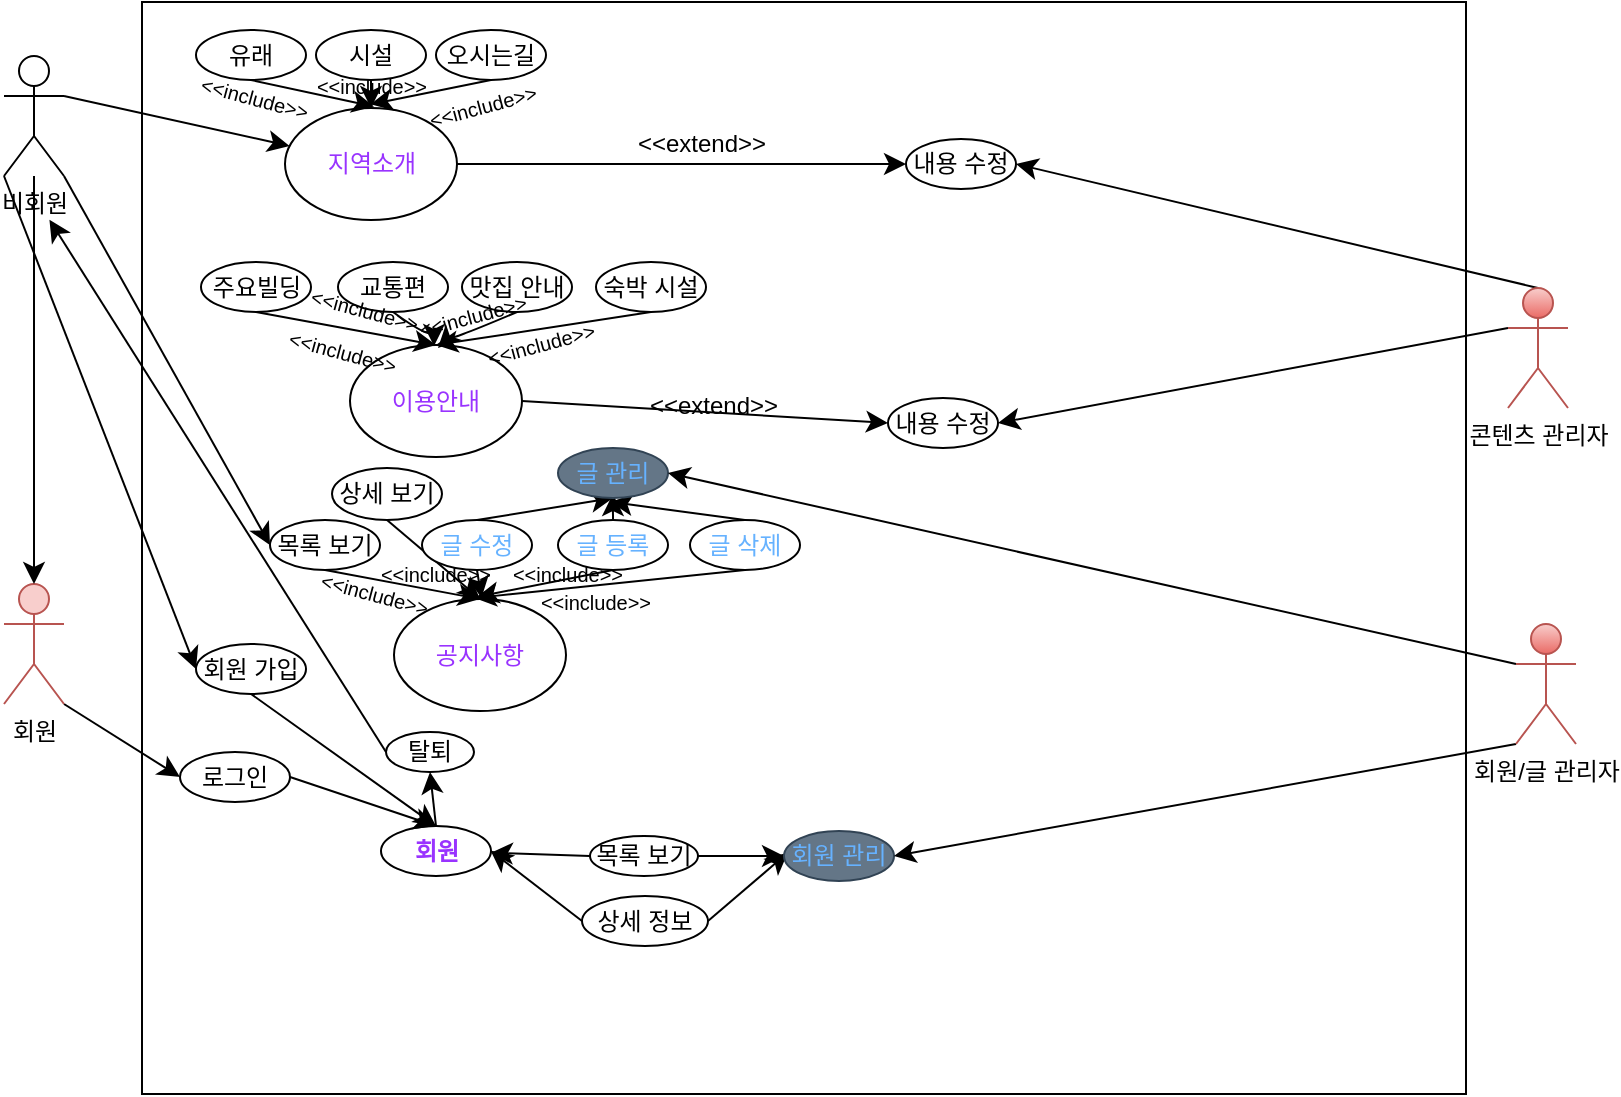 <mxfile version="24.0.2" type="device">
  <diagram name="페이지-1" id="FkduAMX99SF9ajgqJKrv">
    <mxGraphModel dx="819" dy="874" grid="0" gridSize="10" guides="1" tooltips="1" connect="1" arrows="1" fold="1" page="0" pageScale="1" pageWidth="827" pageHeight="1169" math="0" shadow="0">
      <root>
        <mxCell id="0" />
        <mxCell id="1" parent="0" />
        <mxCell id="dzO099pJJO6qJ7ruo-Gw-7" value="" style="rounded=0;whiteSpace=wrap;html=1;" vertex="1" parent="1">
          <mxGeometry x="241" y="-376" width="662" height="546" as="geometry" />
        </mxCell>
        <mxCell id="dzO099pJJO6qJ7ruo-Gw-69" style="edgeStyle=none;curved=1;rounded=0;orthogonalLoop=1;jettySize=auto;html=1;exitX=1;exitY=1;exitDx=0;exitDy=0;exitPerimeter=0;entryX=0;entryY=0.5;entryDx=0;entryDy=0;fontSize=12;startSize=8;endSize=8;" edge="1" parent="1" source="dzO099pJJO6qJ7ruo-Gw-4" target="dzO099pJJO6qJ7ruo-Gw-67">
          <mxGeometry relative="1" as="geometry" />
        </mxCell>
        <mxCell id="dzO099pJJO6qJ7ruo-Gw-4" value="회원" style="shape=umlActor;verticalLabelPosition=bottom;verticalAlign=top;html=1;outlineConnect=0;fillColor=#f8cecc;strokeColor=#b85450;" vertex="1" parent="1">
          <mxGeometry x="172" y="-85" width="30" height="60" as="geometry" />
        </mxCell>
        <mxCell id="dzO099pJJO6qJ7ruo-Gw-35" style="edgeStyle=none;curved=1;rounded=0;orthogonalLoop=1;jettySize=auto;html=1;exitX=1;exitY=0.333;exitDx=0;exitDy=0;exitPerimeter=0;fontSize=12;startSize=8;endSize=8;" edge="1" parent="1" source="dzO099pJJO6qJ7ruo-Gw-5" target="dzO099pJJO6qJ7ruo-Gw-9">
          <mxGeometry relative="1" as="geometry" />
        </mxCell>
        <mxCell id="dzO099pJJO6qJ7ruo-Gw-62" style="edgeStyle=none;curved=1;rounded=0;orthogonalLoop=1;jettySize=auto;html=1;exitX=1;exitY=1;exitDx=0;exitDy=0;exitPerimeter=0;entryX=0;entryY=0.5;entryDx=0;entryDy=0;fontSize=12;startSize=8;endSize=8;" edge="1" parent="1" source="dzO099pJJO6qJ7ruo-Gw-5" target="dzO099pJJO6qJ7ruo-Gw-61">
          <mxGeometry relative="1" as="geometry" />
        </mxCell>
        <mxCell id="dzO099pJJO6qJ7ruo-Gw-64" style="edgeStyle=none;curved=1;rounded=0;orthogonalLoop=1;jettySize=auto;html=1;fontSize=12;startSize=8;endSize=8;" edge="1" parent="1" source="dzO099pJJO6qJ7ruo-Gw-5" target="dzO099pJJO6qJ7ruo-Gw-4">
          <mxGeometry relative="1" as="geometry" />
        </mxCell>
        <mxCell id="dzO099pJJO6qJ7ruo-Gw-68" style="edgeStyle=none;curved=1;rounded=0;orthogonalLoop=1;jettySize=auto;html=1;exitX=0;exitY=1;exitDx=0;exitDy=0;exitPerimeter=0;entryX=0;entryY=0.5;entryDx=0;entryDy=0;fontSize=12;startSize=8;endSize=8;" edge="1" parent="1" source="dzO099pJJO6qJ7ruo-Gw-5" target="dzO099pJJO6qJ7ruo-Gw-66">
          <mxGeometry relative="1" as="geometry" />
        </mxCell>
        <mxCell id="dzO099pJJO6qJ7ruo-Gw-5" value="비회원" style="shape=umlActor;verticalLabelPosition=bottom;verticalAlign=top;html=1;outlineConnect=0;" vertex="1" parent="1">
          <mxGeometry x="172" y="-349" width="30" height="60" as="geometry" />
        </mxCell>
        <mxCell id="dzO099pJJO6qJ7ruo-Gw-25" style="edgeStyle=none;curved=1;rounded=0;orthogonalLoop=1;jettySize=auto;html=1;exitX=0.5;exitY=0;exitDx=0;exitDy=0;exitPerimeter=0;entryX=1;entryY=0.5;entryDx=0;entryDy=0;fontSize=12;startSize=8;endSize=8;" edge="1" parent="1" source="dzO099pJJO6qJ7ruo-Gw-8" target="dzO099pJJO6qJ7ruo-Gw-24">
          <mxGeometry relative="1" as="geometry" />
        </mxCell>
        <mxCell id="dzO099pJJO6qJ7ruo-Gw-55" style="edgeStyle=none;curved=1;rounded=0;orthogonalLoop=1;jettySize=auto;html=1;exitX=0;exitY=0.333;exitDx=0;exitDy=0;exitPerimeter=0;entryX=1;entryY=0.5;entryDx=0;entryDy=0;fontSize=12;startSize=8;endSize=8;" edge="1" parent="1" source="dzO099pJJO6qJ7ruo-Gw-8" target="dzO099pJJO6qJ7ruo-Gw-51">
          <mxGeometry relative="1" as="geometry" />
        </mxCell>
        <mxCell id="dzO099pJJO6qJ7ruo-Gw-8" value="콘텐츠 관리자&lt;div&gt;&lt;br&gt;&lt;/div&gt;" style="shape=umlActor;verticalLabelPosition=bottom;verticalAlign=top;html=1;outlineConnect=0;fillColor=#f8cecc;strokeColor=#b85450;gradientColor=#ea6b66;" vertex="1" parent="1">
          <mxGeometry x="924" y="-233" width="30" height="60" as="geometry" />
        </mxCell>
        <mxCell id="dzO099pJJO6qJ7ruo-Gw-28" style="edgeStyle=none;curved=1;rounded=0;orthogonalLoop=1;jettySize=auto;html=1;exitX=1;exitY=0.5;exitDx=0;exitDy=0;fontSize=12;startSize=8;endSize=8;" edge="1" parent="1" source="dzO099pJJO6qJ7ruo-Gw-9" target="dzO099pJJO6qJ7ruo-Gw-24">
          <mxGeometry relative="1" as="geometry" />
        </mxCell>
        <mxCell id="dzO099pJJO6qJ7ruo-Gw-9" value="&lt;font color=&quot;#9933ff&quot;&gt;지역소개&lt;/font&gt;" style="ellipse;whiteSpace=wrap;html=1;" vertex="1" parent="1">
          <mxGeometry x="312.5" y="-323" width="86" height="56" as="geometry" />
        </mxCell>
        <mxCell id="dzO099pJJO6qJ7ruo-Gw-18" style="edgeStyle=none;curved=1;rounded=0;orthogonalLoop=1;jettySize=auto;html=1;exitX=0.5;exitY=1;exitDx=0;exitDy=0;fontSize=12;startSize=8;endSize=8;" edge="1" parent="1" source="dzO099pJJO6qJ7ruo-Gw-10">
          <mxGeometry relative="1" as="geometry">
            <mxPoint x="357" y="-323.714" as="targetPoint" />
          </mxGeometry>
        </mxCell>
        <mxCell id="dzO099pJJO6qJ7ruo-Gw-10" value="유래" style="ellipse;whiteSpace=wrap;html=1;" vertex="1" parent="1">
          <mxGeometry x="268" y="-362" width="55" height="25" as="geometry" />
        </mxCell>
        <mxCell id="dzO099pJJO6qJ7ruo-Gw-16" style="edgeStyle=none;curved=1;rounded=0;orthogonalLoop=1;jettySize=auto;html=1;exitX=0.5;exitY=1;exitDx=0;exitDy=0;entryX=0.5;entryY=0;entryDx=0;entryDy=0;fontSize=12;startSize=8;endSize=8;" edge="1" parent="1" source="dzO099pJJO6qJ7ruo-Gw-14" target="dzO099pJJO6qJ7ruo-Gw-9">
          <mxGeometry relative="1" as="geometry" />
        </mxCell>
        <mxCell id="dzO099pJJO6qJ7ruo-Gw-14" value="시설" style="ellipse;whiteSpace=wrap;html=1;" vertex="1" parent="1">
          <mxGeometry x="328" y="-362" width="55" height="25" as="geometry" />
        </mxCell>
        <mxCell id="dzO099pJJO6qJ7ruo-Gw-17" style="edgeStyle=none;curved=1;rounded=0;orthogonalLoop=1;jettySize=auto;html=1;exitX=0.5;exitY=1;exitDx=0;exitDy=0;fontSize=12;startSize=8;endSize=8;" edge="1" parent="1" source="dzO099pJJO6qJ7ruo-Gw-15">
          <mxGeometry relative="1" as="geometry">
            <mxPoint x="355.286" y="-324.857" as="targetPoint" />
          </mxGeometry>
        </mxCell>
        <mxCell id="dzO099pJJO6qJ7ruo-Gw-15" value="오시는길" style="ellipse;whiteSpace=wrap;html=1;" vertex="1" parent="1">
          <mxGeometry x="388" y="-362" width="55" height="25" as="geometry" />
        </mxCell>
        <mxCell id="dzO099pJJO6qJ7ruo-Gw-20" value="&lt;font style=&quot;font-size: 10px;&quot;&gt;&amp;lt;&amp;lt;include&amp;gt;&amp;gt;&lt;/font&gt;" style="text;html=1;align=center;verticalAlign=middle;whiteSpace=wrap;rounded=0;fontSize=16;rotation=15;" vertex="1" parent="1">
          <mxGeometry x="273" y="-333" width="50" height="6" as="geometry" />
        </mxCell>
        <mxCell id="dzO099pJJO6qJ7ruo-Gw-21" style="edgeStyle=none;curved=1;rounded=0;orthogonalLoop=1;jettySize=auto;html=1;entryX=1;entryY=0.75;entryDx=0;entryDy=0;fontSize=12;startSize=8;endSize=8;" edge="1" parent="1" source="dzO099pJJO6qJ7ruo-Gw-20" target="dzO099pJJO6qJ7ruo-Gw-20">
          <mxGeometry relative="1" as="geometry" />
        </mxCell>
        <mxCell id="dzO099pJJO6qJ7ruo-Gw-22" value="&lt;font style=&quot;font-size: 10px;&quot;&gt;&amp;lt;&amp;lt;include&amp;gt;&amp;gt;&lt;/font&gt;" style="text;html=1;align=center;verticalAlign=middle;whiteSpace=wrap;rounded=0;fontSize=16;rotation=-15;" vertex="1" parent="1">
          <mxGeometry x="386" y="-329" width="50" height="6" as="geometry" />
        </mxCell>
        <mxCell id="dzO099pJJO6qJ7ruo-Gw-23" value="&lt;font style=&quot;font-size: 10px;&quot;&gt;&amp;lt;&amp;lt;include&amp;gt;&amp;gt;&lt;/font&gt;" style="text;html=1;align=center;verticalAlign=middle;whiteSpace=wrap;rounded=0;fontSize=16;rotation=0;" vertex="1" parent="1">
          <mxGeometry x="330.5" y="-339" width="50" height="6" as="geometry" />
        </mxCell>
        <mxCell id="dzO099pJJO6qJ7ruo-Gw-24" value="내용 수정" style="ellipse;whiteSpace=wrap;html=1;" vertex="1" parent="1">
          <mxGeometry x="623" y="-307.5" width="55" height="25" as="geometry" />
        </mxCell>
        <mxCell id="dzO099pJJO6qJ7ruo-Gw-26" style="edgeStyle=none;curved=1;rounded=0;orthogonalLoop=1;jettySize=auto;html=1;exitX=1;exitY=0.5;exitDx=0;exitDy=0;fontSize=12;startSize=8;endSize=8;" edge="1" parent="1" source="dzO099pJJO6qJ7ruo-Gw-9" target="dzO099pJJO6qJ7ruo-Gw-9">
          <mxGeometry relative="1" as="geometry" />
        </mxCell>
        <mxCell id="dzO099pJJO6qJ7ruo-Gw-52" style="edgeStyle=none;curved=1;rounded=0;orthogonalLoop=1;jettySize=auto;html=1;exitX=1;exitY=0.5;exitDx=0;exitDy=0;entryX=0;entryY=0.5;entryDx=0;entryDy=0;fontSize=12;startSize=8;endSize=8;" edge="1" parent="1" source="dzO099pJJO6qJ7ruo-Gw-34" target="dzO099pJJO6qJ7ruo-Gw-51">
          <mxGeometry relative="1" as="geometry" />
        </mxCell>
        <mxCell id="dzO099pJJO6qJ7ruo-Gw-34" value="&lt;font color=&quot;#9933ff&quot;&gt;이용안내&lt;/font&gt;" style="ellipse;whiteSpace=wrap;html=1;" vertex="1" parent="1">
          <mxGeometry x="345" y="-204.5" width="86" height="56" as="geometry" />
        </mxCell>
        <mxCell id="dzO099pJJO6qJ7ruo-Gw-40" style="edgeStyle=none;curved=1;rounded=0;orthogonalLoop=1;jettySize=auto;html=1;exitX=0.5;exitY=1;exitDx=0;exitDy=0;entryX=0.5;entryY=0;entryDx=0;entryDy=0;fontSize=12;startSize=8;endSize=8;" edge="1" parent="1" source="dzO099pJJO6qJ7ruo-Gw-36" target="dzO099pJJO6qJ7ruo-Gw-34">
          <mxGeometry relative="1" as="geometry" />
        </mxCell>
        <mxCell id="dzO099pJJO6qJ7ruo-Gw-36" value="주요빌딩" style="ellipse;whiteSpace=wrap;html=1;" vertex="1" parent="1">
          <mxGeometry x="270.5" y="-246" width="55" height="25" as="geometry" />
        </mxCell>
        <mxCell id="dzO099pJJO6qJ7ruo-Gw-41" style="edgeStyle=none;curved=1;rounded=0;orthogonalLoop=1;jettySize=auto;html=1;exitX=0.5;exitY=1;exitDx=0;exitDy=0;fontSize=12;startSize=8;endSize=8;" edge="1" parent="1" source="dzO099pJJO6qJ7ruo-Gw-37">
          <mxGeometry relative="1" as="geometry">
            <mxPoint x="387" y="-204" as="targetPoint" />
            <Array as="points">
              <mxPoint x="387" y="-206" />
            </Array>
          </mxGeometry>
        </mxCell>
        <mxCell id="dzO099pJJO6qJ7ruo-Gw-37" value="교통편" style="ellipse;whiteSpace=wrap;html=1;" vertex="1" parent="1">
          <mxGeometry x="339" y="-246" width="55" height="25" as="geometry" />
        </mxCell>
        <mxCell id="dzO099pJJO6qJ7ruo-Gw-42" style="edgeStyle=none;curved=1;rounded=0;orthogonalLoop=1;jettySize=auto;html=1;exitX=0.5;exitY=1;exitDx=0;exitDy=0;fontSize=12;startSize=8;endSize=8;" edge="1" parent="1" source="dzO099pJJO6qJ7ruo-Gw-38">
          <mxGeometry relative="1" as="geometry">
            <mxPoint x="389" y="-203" as="targetPoint" />
            <Array as="points">
              <mxPoint x="391" y="-205" />
            </Array>
          </mxGeometry>
        </mxCell>
        <mxCell id="dzO099pJJO6qJ7ruo-Gw-38" value="맛집 안내" style="ellipse;whiteSpace=wrap;html=1;" vertex="1" parent="1">
          <mxGeometry x="401" y="-246" width="55" height="25" as="geometry" />
        </mxCell>
        <mxCell id="dzO099pJJO6qJ7ruo-Gw-43" style="edgeStyle=none;curved=1;rounded=0;orthogonalLoop=1;jettySize=auto;html=1;exitX=0.5;exitY=1;exitDx=0;exitDy=0;entryX=0.5;entryY=0;entryDx=0;entryDy=0;fontSize=12;startSize=8;endSize=8;" edge="1" parent="1" source="dzO099pJJO6qJ7ruo-Gw-39" target="dzO099pJJO6qJ7ruo-Gw-34">
          <mxGeometry relative="1" as="geometry" />
        </mxCell>
        <mxCell id="dzO099pJJO6qJ7ruo-Gw-39" value="숙박 시설" style="ellipse;whiteSpace=wrap;html=1;" vertex="1" parent="1">
          <mxGeometry x="468" y="-246" width="55" height="25" as="geometry" />
        </mxCell>
        <mxCell id="dzO099pJJO6qJ7ruo-Gw-44" value="&lt;font style=&quot;font-size: 12px;&quot;&gt;&amp;lt;&amp;lt;extend&amp;gt;&amp;gt;&lt;/font&gt;" style="text;html=1;align=center;verticalAlign=middle;whiteSpace=wrap;rounded=0;fontSize=16;" vertex="1" parent="1">
          <mxGeometry x="491" y="-316" width="60" height="17" as="geometry" />
        </mxCell>
        <mxCell id="dzO099pJJO6qJ7ruo-Gw-46" value="&lt;font style=&quot;font-size: 10px;&quot;&gt;&amp;lt;&amp;lt;include&amp;gt;&amp;gt;&lt;/font&gt;" style="text;html=1;align=center;verticalAlign=middle;whiteSpace=wrap;rounded=0;fontSize=16;rotation=-15;" vertex="1" parent="1">
          <mxGeometry x="380.5" y="-224" width="50" height="6" as="geometry" />
        </mxCell>
        <mxCell id="dzO099pJJO6qJ7ruo-Gw-47" value="&lt;font style=&quot;font-size: 10px;&quot;&gt;&amp;lt;&amp;lt;include&amp;gt;&amp;gt;&lt;/font&gt;" style="text;html=1;align=center;verticalAlign=middle;whiteSpace=wrap;rounded=0;fontSize=16;rotation=15;" vertex="1" parent="1">
          <mxGeometry x="328" y="-227" width="50" height="6" as="geometry" />
        </mxCell>
        <mxCell id="dzO099pJJO6qJ7ruo-Gw-48" value="&lt;font style=&quot;font-size: 10px;&quot;&gt;&amp;lt;&amp;lt;include&amp;gt;&amp;gt;&lt;/font&gt;" style="text;html=1;align=center;verticalAlign=middle;whiteSpace=wrap;rounded=0;fontSize=16;rotation=15;" vertex="1" parent="1">
          <mxGeometry x="317" y="-206" width="50" height="6" as="geometry" />
        </mxCell>
        <mxCell id="dzO099pJJO6qJ7ruo-Gw-50" value="&lt;font style=&quot;font-size: 10px;&quot;&gt;&amp;lt;&amp;lt;include&amp;gt;&amp;gt;&lt;/font&gt;" style="text;html=1;align=center;verticalAlign=middle;whiteSpace=wrap;rounded=0;fontSize=16;rotation=-15;" vertex="1" parent="1">
          <mxGeometry x="415" y="-210.5" width="50" height="6" as="geometry" />
        </mxCell>
        <mxCell id="dzO099pJJO6qJ7ruo-Gw-51" value="내용 수정" style="ellipse;whiteSpace=wrap;html=1;" vertex="1" parent="1">
          <mxGeometry x="614" y="-178" width="55" height="25" as="geometry" />
        </mxCell>
        <mxCell id="dzO099pJJO6qJ7ruo-Gw-53" value="&lt;font style=&quot;font-size: 12px;&quot;&gt;&amp;lt;&amp;lt;extend&amp;gt;&amp;gt;&lt;/font&gt;" style="text;html=1;align=center;verticalAlign=middle;whiteSpace=wrap;rounded=0;fontSize=16;" vertex="1" parent="1">
          <mxGeometry x="497" y="-185" width="60" height="17" as="geometry" />
        </mxCell>
        <mxCell id="dzO099pJJO6qJ7ruo-Gw-56" value="&lt;font color=&quot;#9933ff&quot;&gt;공지사항&lt;/font&gt;" style="ellipse;whiteSpace=wrap;html=1;" vertex="1" parent="1">
          <mxGeometry x="367" y="-77.5" width="86" height="56" as="geometry" />
        </mxCell>
        <mxCell id="dzO099pJJO6qJ7ruo-Gw-74" style="edgeStyle=none;curved=1;rounded=0;orthogonalLoop=1;jettySize=auto;html=1;exitX=0.5;exitY=1;exitDx=0;exitDy=0;entryX=0.5;entryY=0;entryDx=0;entryDy=0;fontSize=12;startSize=8;endSize=8;" edge="1" parent="1" source="dzO099pJJO6qJ7ruo-Gw-61" target="dzO099pJJO6qJ7ruo-Gw-56">
          <mxGeometry relative="1" as="geometry" />
        </mxCell>
        <mxCell id="dzO099pJJO6qJ7ruo-Gw-61" value="목록 보기" style="ellipse;whiteSpace=wrap;html=1;" vertex="1" parent="1">
          <mxGeometry x="305" y="-117" width="55" height="25" as="geometry" />
        </mxCell>
        <mxCell id="dzO099pJJO6qJ7ruo-Gw-90" style="edgeStyle=none;curved=1;rounded=0;orthogonalLoop=1;jettySize=auto;html=1;exitX=0.5;exitY=1;exitDx=0;exitDy=0;entryX=0.5;entryY=0;entryDx=0;entryDy=0;fontSize=12;startSize=8;endSize=8;" edge="1" parent="1" source="dzO099pJJO6qJ7ruo-Gw-63" target="dzO099pJJO6qJ7ruo-Gw-56">
          <mxGeometry relative="1" as="geometry" />
        </mxCell>
        <mxCell id="dzO099pJJO6qJ7ruo-Gw-63" value="상세 보기" style="ellipse;whiteSpace=wrap;html=1;" vertex="1" parent="1">
          <mxGeometry x="336" y="-143" width="55" height="26" as="geometry" />
        </mxCell>
        <mxCell id="dzO099pJJO6qJ7ruo-Gw-94" style="edgeStyle=none;curved=1;rounded=0;orthogonalLoop=1;jettySize=auto;html=1;exitX=0.5;exitY=0;exitDx=0;exitDy=0;entryX=0.5;entryY=1;entryDx=0;entryDy=0;fontSize=12;startSize=8;endSize=8;" edge="1" parent="1" source="dzO099pJJO6qJ7ruo-Gw-65" target="dzO099pJJO6qJ7ruo-Gw-93">
          <mxGeometry relative="1" as="geometry" />
        </mxCell>
        <mxCell id="dzO099pJJO6qJ7ruo-Gw-65" value="&lt;b&gt;&lt;font color=&quot;#9933ff&quot;&gt;회원&lt;/font&gt;&lt;/b&gt;" style="ellipse;whiteSpace=wrap;html=1;" vertex="1" parent="1">
          <mxGeometry x="360.5" y="36" width="55" height="25" as="geometry" />
        </mxCell>
        <mxCell id="dzO099pJJO6qJ7ruo-Gw-89" style="edgeStyle=none;curved=1;rounded=0;orthogonalLoop=1;jettySize=auto;html=1;exitX=0.5;exitY=1;exitDx=0;exitDy=0;entryX=0.5;entryY=0;entryDx=0;entryDy=0;fontSize=12;startSize=8;endSize=8;" edge="1" parent="1" source="dzO099pJJO6qJ7ruo-Gw-66" target="dzO099pJJO6qJ7ruo-Gw-65">
          <mxGeometry relative="1" as="geometry" />
        </mxCell>
        <mxCell id="dzO099pJJO6qJ7ruo-Gw-66" value="회원 가입" style="ellipse;whiteSpace=wrap;html=1;" vertex="1" parent="1">
          <mxGeometry x="268" y="-55" width="55" height="25" as="geometry" />
        </mxCell>
        <mxCell id="dzO099pJJO6qJ7ruo-Gw-91" style="edgeStyle=none;curved=1;rounded=0;orthogonalLoop=1;jettySize=auto;html=1;exitX=1;exitY=0.5;exitDx=0;exitDy=0;entryX=0.5;entryY=0;entryDx=0;entryDy=0;fontSize=12;startSize=8;endSize=8;" edge="1" parent="1" source="dzO099pJJO6qJ7ruo-Gw-67" target="dzO099pJJO6qJ7ruo-Gw-65">
          <mxGeometry relative="1" as="geometry" />
        </mxCell>
        <mxCell id="dzO099pJJO6qJ7ruo-Gw-67" value="로그인" style="ellipse;whiteSpace=wrap;html=1;" vertex="1" parent="1">
          <mxGeometry x="260" y="-1" width="55" height="25" as="geometry" />
        </mxCell>
        <mxCell id="dzO099pJJO6qJ7ruo-Gw-75" style="edgeStyle=none;curved=1;rounded=0;orthogonalLoop=1;jettySize=auto;html=1;exitX=0.5;exitY=1;exitDx=0;exitDy=0;fontSize=12;startSize=8;endSize=8;" edge="1" parent="1" source="dzO099pJJO6qJ7ruo-Gw-71">
          <mxGeometry relative="1" as="geometry">
            <mxPoint x="410.714" y="-78" as="targetPoint" />
          </mxGeometry>
        </mxCell>
        <mxCell id="dzO099pJJO6qJ7ruo-Gw-85" style="edgeStyle=none;curved=1;rounded=0;orthogonalLoop=1;jettySize=auto;html=1;exitX=0.5;exitY=0;exitDx=0;exitDy=0;entryX=0.5;entryY=1;entryDx=0;entryDy=0;fontSize=12;startSize=8;endSize=8;" edge="1" parent="1" source="dzO099pJJO6qJ7ruo-Gw-71" target="dzO099pJJO6qJ7ruo-Gw-84">
          <mxGeometry relative="1" as="geometry" />
        </mxCell>
        <mxCell id="dzO099pJJO6qJ7ruo-Gw-71" value="&lt;font color=&quot;#66b2ff&quot;&gt;글 수정&lt;/font&gt;" style="ellipse;whiteSpace=wrap;html=1;" vertex="1" parent="1">
          <mxGeometry x="381" y="-117" width="55" height="25" as="geometry" />
        </mxCell>
        <mxCell id="dzO099pJJO6qJ7ruo-Gw-76" style="edgeStyle=none;curved=1;rounded=0;orthogonalLoop=1;jettySize=auto;html=1;exitX=0.5;exitY=1;exitDx=0;exitDy=0;fontSize=12;startSize=8;endSize=8;" edge="1" parent="1" source="dzO099pJJO6qJ7ruo-Gw-72">
          <mxGeometry relative="1" as="geometry">
            <mxPoint x="408.429" y="-78.571" as="targetPoint" />
          </mxGeometry>
        </mxCell>
        <mxCell id="dzO099pJJO6qJ7ruo-Gw-86" style="edgeStyle=none;curved=1;rounded=0;orthogonalLoop=1;jettySize=auto;html=1;exitX=0.5;exitY=0;exitDx=0;exitDy=0;fontSize=12;startSize=8;endSize=8;" edge="1" parent="1" source="dzO099pJJO6qJ7ruo-Gw-72">
          <mxGeometry relative="1" as="geometry">
            <mxPoint x="476.429" y="-130" as="targetPoint" />
          </mxGeometry>
        </mxCell>
        <mxCell id="dzO099pJJO6qJ7ruo-Gw-72" value="&lt;font color=&quot;#66b2ff&quot;&gt;글 등록&lt;/font&gt;" style="ellipse;whiteSpace=wrap;html=1;" vertex="1" parent="1">
          <mxGeometry x="449" y="-117" width="55" height="25" as="geometry" />
        </mxCell>
        <mxCell id="dzO099pJJO6qJ7ruo-Gw-77" style="edgeStyle=none;curved=1;rounded=0;orthogonalLoop=1;jettySize=auto;html=1;exitX=0.5;exitY=1;exitDx=0;exitDy=0;fontSize=12;startSize=8;endSize=8;" edge="1" parent="1" source="dzO099pJJO6qJ7ruo-Gw-73">
          <mxGeometry relative="1" as="geometry">
            <mxPoint x="407.286" y="-78" as="targetPoint" />
          </mxGeometry>
        </mxCell>
        <mxCell id="dzO099pJJO6qJ7ruo-Gw-87" style="edgeStyle=none;curved=1;rounded=0;orthogonalLoop=1;jettySize=auto;html=1;exitX=0.5;exitY=0;exitDx=0;exitDy=0;fontSize=12;startSize=8;endSize=8;" edge="1" parent="1" source="dzO099pJJO6qJ7ruo-Gw-73">
          <mxGeometry relative="1" as="geometry">
            <mxPoint x="475.286" y="-126" as="targetPoint" />
          </mxGeometry>
        </mxCell>
        <mxCell id="dzO099pJJO6qJ7ruo-Gw-73" value="&lt;font color=&quot;#66b2ff&quot;&gt;글 삭제&lt;/font&gt;" style="ellipse;whiteSpace=wrap;html=1;" vertex="1" parent="1">
          <mxGeometry x="515" y="-117" width="55" height="25" as="geometry" />
        </mxCell>
        <mxCell id="dzO099pJJO6qJ7ruo-Gw-78" value="&lt;font style=&quot;font-size: 10px;&quot;&gt;&amp;lt;&amp;lt;include&amp;gt;&amp;gt;&lt;/font&gt;" style="text;html=1;align=center;verticalAlign=middle;whiteSpace=wrap;rounded=0;fontSize=16;rotation=0;" vertex="1" parent="1">
          <mxGeometry x="443" y="-81" width="50" height="6" as="geometry" />
        </mxCell>
        <mxCell id="dzO099pJJO6qJ7ruo-Gw-79" value="&lt;font style=&quot;font-size: 10px;&quot;&gt;&amp;lt;&amp;lt;include&amp;gt;&amp;gt;&lt;/font&gt;" style="text;html=1;align=center;verticalAlign=middle;whiteSpace=wrap;rounded=0;fontSize=16;rotation=0;" vertex="1" parent="1">
          <mxGeometry x="429" y="-95" width="50" height="6" as="geometry" />
        </mxCell>
        <mxCell id="dzO099pJJO6qJ7ruo-Gw-80" value="&lt;font style=&quot;font-size: 10px;&quot;&gt;&amp;lt;&amp;lt;include&amp;gt;&amp;gt;&lt;/font&gt;" style="text;html=1;align=center;verticalAlign=middle;whiteSpace=wrap;rounded=0;fontSize=16;rotation=0;" vertex="1" parent="1">
          <mxGeometry x="363" y="-95" width="50" height="6" as="geometry" />
        </mxCell>
        <mxCell id="dzO099pJJO6qJ7ruo-Gw-81" value="&lt;font style=&quot;font-size: 10px;&quot;&gt;&amp;lt;&amp;lt;include&amp;gt;&amp;gt;&lt;/font&gt;" style="text;html=1;align=center;verticalAlign=middle;whiteSpace=wrap;rounded=0;fontSize=16;rotation=15;" vertex="1" parent="1">
          <mxGeometry x="333" y="-85" width="50" height="6" as="geometry" />
        </mxCell>
        <mxCell id="dzO099pJJO6qJ7ruo-Gw-84" value="&lt;font color=&quot;#66b2ff&quot;&gt;글 관리&lt;/font&gt;" style="ellipse;whiteSpace=wrap;html=1;fillColor=#647687;strokeColor=#314354;fontColor=#ffffff;" vertex="1" parent="1">
          <mxGeometry x="449" y="-153" width="55" height="25" as="geometry" />
        </mxCell>
        <mxCell id="dzO099pJJO6qJ7ruo-Gw-96" style="edgeStyle=none;curved=1;rounded=0;orthogonalLoop=1;jettySize=auto;html=1;exitX=0;exitY=0.5;exitDx=0;exitDy=0;fontSize=12;startSize=8;endSize=8;" edge="1" parent="1" source="dzO099pJJO6qJ7ruo-Gw-93">
          <mxGeometry relative="1" as="geometry">
            <mxPoint x="194.714" y="-267.143" as="targetPoint" />
          </mxGeometry>
        </mxCell>
        <mxCell id="dzO099pJJO6qJ7ruo-Gw-93" value="탈퇴" style="ellipse;whiteSpace=wrap;html=1;" vertex="1" parent="1">
          <mxGeometry x="363" y="-11" width="44" height="20" as="geometry" />
        </mxCell>
        <mxCell id="dzO099pJJO6qJ7ruo-Gw-102" style="edgeStyle=none;curved=1;rounded=0;orthogonalLoop=1;jettySize=auto;html=1;exitX=1;exitY=0.5;exitDx=0;exitDy=0;fontSize=12;startSize=8;endSize=8;" edge="1" parent="1" source="dzO099pJJO6qJ7ruo-Gw-97" target="dzO099pJJO6qJ7ruo-Gw-101">
          <mxGeometry relative="1" as="geometry" />
        </mxCell>
        <mxCell id="dzO099pJJO6qJ7ruo-Gw-104" style="edgeStyle=none;curved=1;rounded=0;orthogonalLoop=1;jettySize=auto;html=1;exitX=0;exitY=0.5;exitDx=0;exitDy=0;fontSize=12;startSize=8;endSize=8;" edge="1" parent="1" source="dzO099pJJO6qJ7ruo-Gw-97" target="dzO099pJJO6qJ7ruo-Gw-65">
          <mxGeometry relative="1" as="geometry" />
        </mxCell>
        <mxCell id="dzO099pJJO6qJ7ruo-Gw-97" value="목록 보기" style="ellipse;whiteSpace=wrap;html=1;" vertex="1" parent="1">
          <mxGeometry x="465" y="41" width="54" height="20" as="geometry" />
        </mxCell>
        <mxCell id="dzO099pJJO6qJ7ruo-Gw-103" style="edgeStyle=none;curved=1;rounded=0;orthogonalLoop=1;jettySize=auto;html=1;exitX=1;exitY=0.5;exitDx=0;exitDy=0;fontSize=12;startSize=8;endSize=8;" edge="1" parent="1" source="dzO099pJJO6qJ7ruo-Gw-98">
          <mxGeometry relative="1" as="geometry">
            <mxPoint x="563.857" y="49.429" as="targetPoint" />
          </mxGeometry>
        </mxCell>
        <mxCell id="dzO099pJJO6qJ7ruo-Gw-105" style="edgeStyle=none;curved=1;rounded=0;orthogonalLoop=1;jettySize=auto;html=1;exitX=0;exitY=0.5;exitDx=0;exitDy=0;fontSize=12;startSize=8;endSize=8;" edge="1" parent="1" source="dzO099pJJO6qJ7ruo-Gw-98">
          <mxGeometry relative="1" as="geometry">
            <mxPoint x="415.286" y="48.286" as="targetPoint" />
          </mxGeometry>
        </mxCell>
        <mxCell id="dzO099pJJO6qJ7ruo-Gw-98" value="상세 정보" style="ellipse;whiteSpace=wrap;html=1;" vertex="1" parent="1">
          <mxGeometry x="461" y="71" width="63" height="25" as="geometry" />
        </mxCell>
        <mxCell id="dzO099pJJO6qJ7ruo-Gw-101" value="&lt;font color=&quot;#66b2ff&quot;&gt;회원 관리&lt;/font&gt;" style="ellipse;whiteSpace=wrap;html=1;fillColor=#647687;strokeColor=#314354;fontColor=#ffffff;" vertex="1" parent="1">
          <mxGeometry x="562" y="38.5" width="55" height="25" as="geometry" />
        </mxCell>
        <mxCell id="dzO099pJJO6qJ7ruo-Gw-108" style="edgeStyle=none;curved=1;rounded=0;orthogonalLoop=1;jettySize=auto;html=1;exitX=0;exitY=0.333;exitDx=0;exitDy=0;exitPerimeter=0;entryX=1;entryY=0.5;entryDx=0;entryDy=0;fontSize=12;startSize=8;endSize=8;" edge="1" parent="1" source="dzO099pJJO6qJ7ruo-Gw-107" target="dzO099pJJO6qJ7ruo-Gw-84">
          <mxGeometry relative="1" as="geometry" />
        </mxCell>
        <mxCell id="dzO099pJJO6qJ7ruo-Gw-109" style="edgeStyle=none;curved=1;rounded=0;orthogonalLoop=1;jettySize=auto;html=1;exitX=0;exitY=1;exitDx=0;exitDy=0;exitPerimeter=0;entryX=1;entryY=0.5;entryDx=0;entryDy=0;fontSize=12;startSize=8;endSize=8;" edge="1" parent="1" source="dzO099pJJO6qJ7ruo-Gw-107" target="dzO099pJJO6qJ7ruo-Gw-101">
          <mxGeometry relative="1" as="geometry" />
        </mxCell>
        <mxCell id="dzO099pJJO6qJ7ruo-Gw-107" value="회원/글 관리자&lt;div&gt;&lt;br&gt;&lt;/div&gt;" style="shape=umlActor;verticalLabelPosition=bottom;verticalAlign=top;html=1;outlineConnect=0;fillColor=#f8cecc;strokeColor=#b85450;gradientColor=#ea6b66;" vertex="1" parent="1">
          <mxGeometry x="928" y="-65" width="30" height="60" as="geometry" />
        </mxCell>
      </root>
    </mxGraphModel>
  </diagram>
</mxfile>
